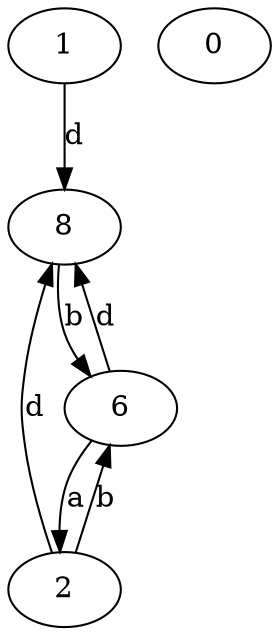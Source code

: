 strict digraph  {
1;
2;
0;
6;
8;
1 -> 8  [label=d];
2 -> 6  [label=b];
2 -> 8  [label=d];
6 -> 2  [label=a];
6 -> 8  [label=d];
8 -> 6  [label=b];
}
